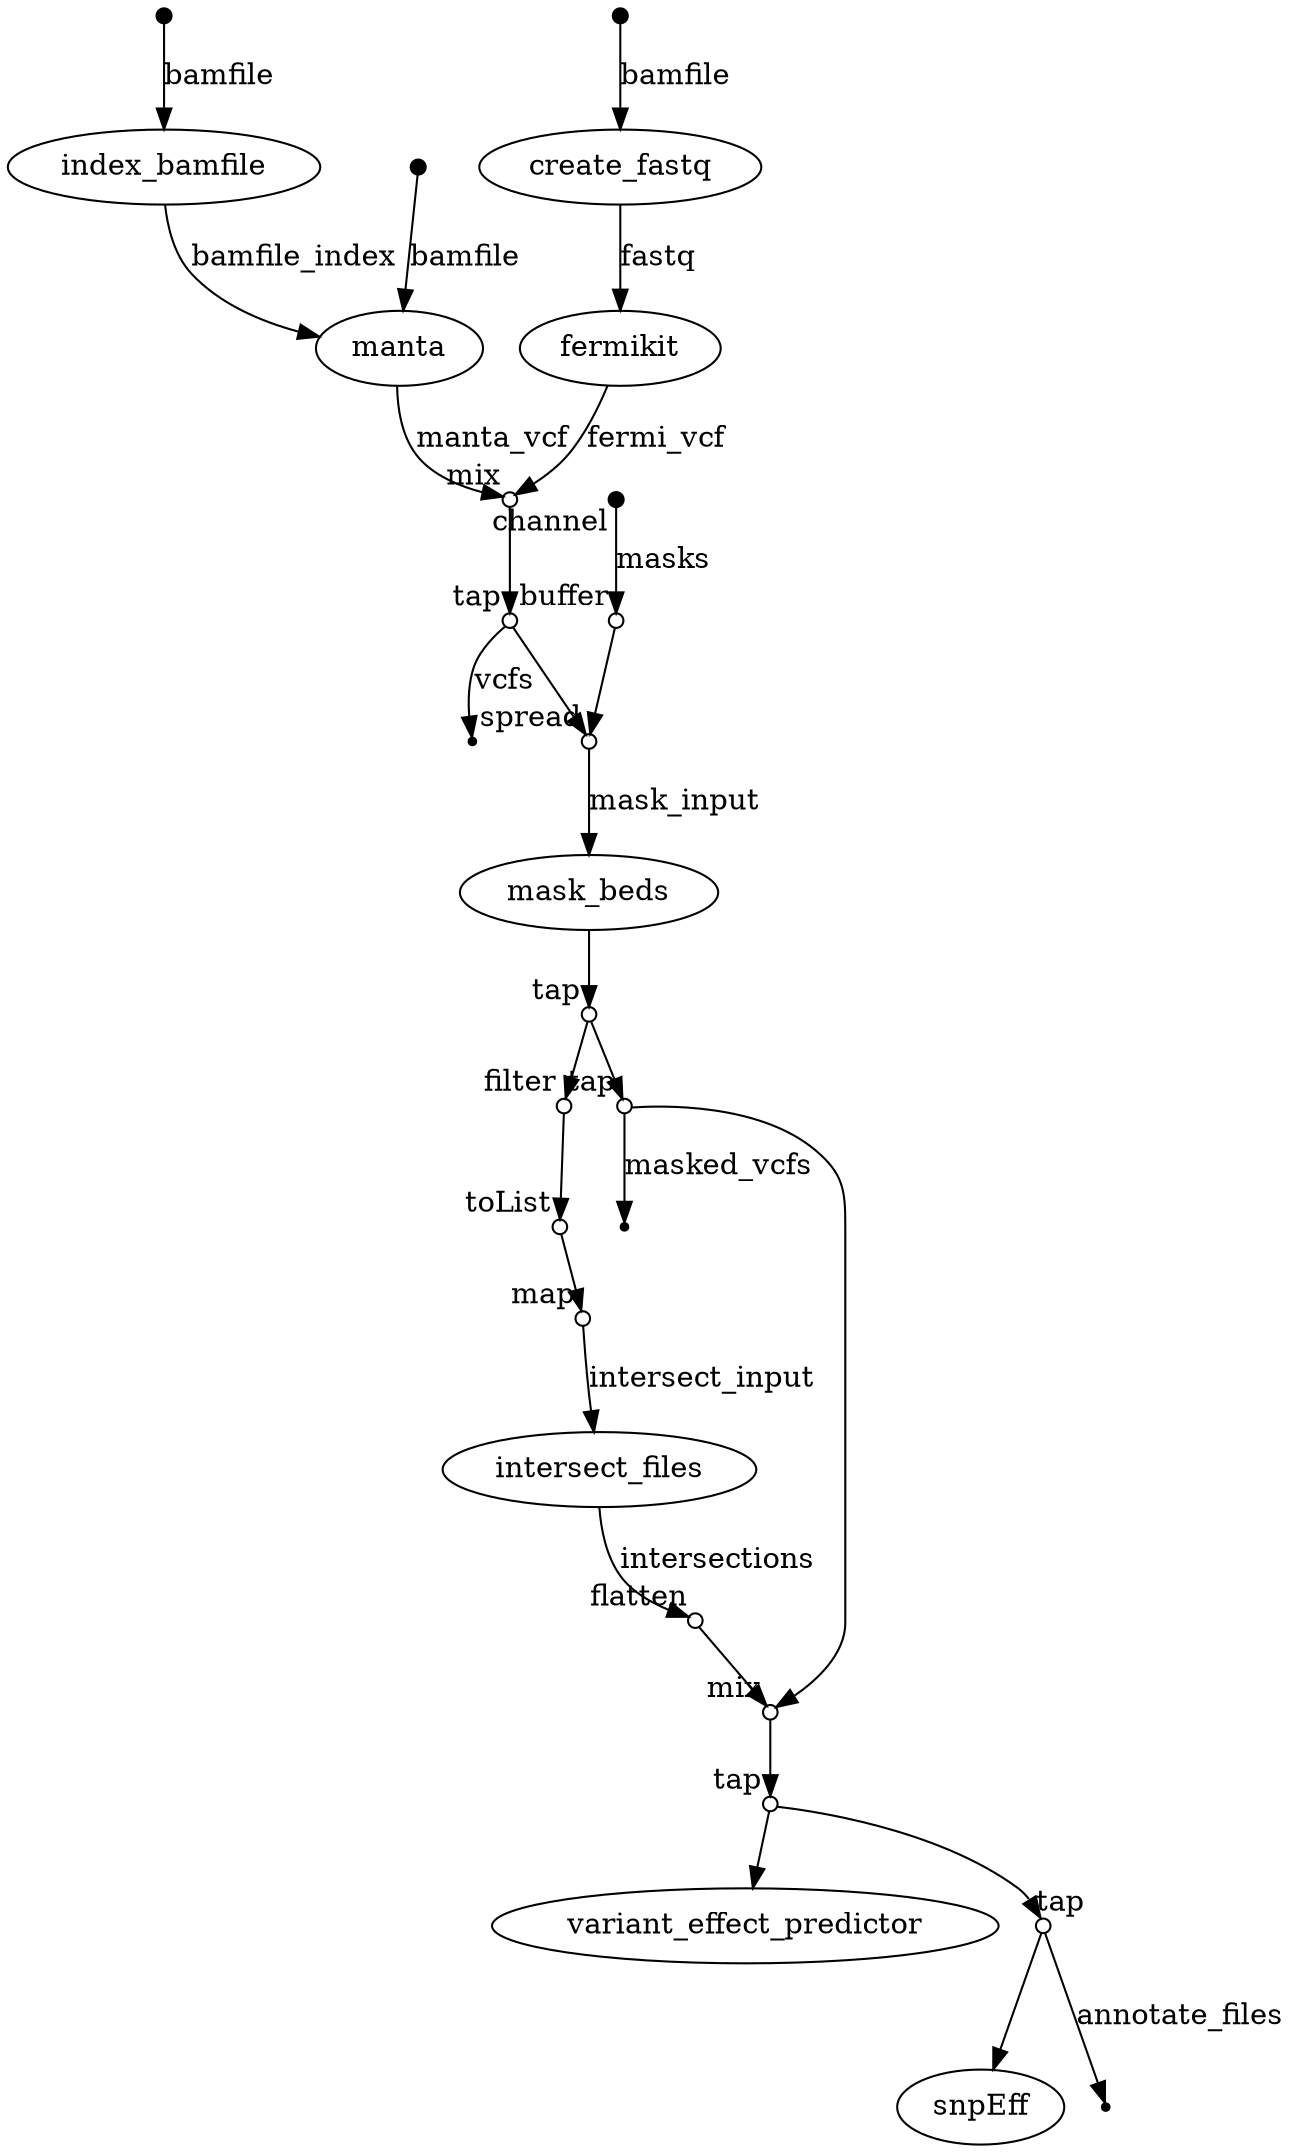 digraph epouta {
p0 [shape=point,label="",fixedsize=true,width=0.1];
p1 [label="index_bamfile"];
p0 -> p1 [label="bamfile"];

p1 [label="index_bamfile"];
p3 [label="manta"];
p1 -> p3 [label="bamfile_index"];

p2 [shape=point,label="",fixedsize=true,width=0.1];
p3 [label="manta"];
p2 -> p3 [label="bamfile"];

p3 [label="manta"];
p7 [shape=circle,label="",fixedsize=true,width=0.1,xlabel="mix"];
p3 -> p7 [label="manta_vcf"];

p4 [shape=point,label="",fixedsize=true,width=0.1];
p5 [label="create_fastq"];
p4 -> p5 [label="bamfile"];

p5 [label="create_fastq"];
p6 [label="fermikit"];
p5 -> p6 [label="fastq"];

p6 [label="fermikit"];
p7 [shape=circle,label="",fixedsize=true,width=0.1,xlabel="mix"];
p6 -> p7 [label="fermi_vcf"];

p7 [shape=circle,label="",fixedsize=true,width=0.1,xlabel="mix"];
p9 [shape=circle,label="",fixedsize=true,width=0.1,xlabel="tap"];
p7 -> p9;

p8 [shape=point,label="",fixedsize=true,width=0.1,xlabel="channel"];
p11 [shape=circle,label="",fixedsize=true,width=0.1,xlabel="buffer"];
p8 -> p11 [label="masks"];

p9 [shape=circle,label="",fixedsize=true,width=0.1,xlabel="tap"];
p12 [shape=circle,label="",fixedsize=true,width=0.1,xlabel="spread"];
p9 -> p12;

p9 [shape=circle,label="",fixedsize=true,width=0.1,xlabel="tap"];
p10 [shape=point];
p9 -> p10 [label="vcfs"];

p11 [shape=circle,label="",fixedsize=true,width=0.1,xlabel="buffer"];
p12 [shape=circle,label="",fixedsize=true,width=0.1,xlabel="spread"];
p11 -> p12;

p12 [shape=circle,label="",fixedsize=true,width=0.1,xlabel="spread"];
p13 [label="mask_beds"];
p12 -> p13 [label="mask_input"];

p13 [label="mask_beds"];
p14 [shape=circle,label="",fixedsize=true,width=0.1,xlabel="tap"];
p13 -> p14;

p14 [shape=circle,label="",fixedsize=true,width=0.1,xlabel="tap"];
p15 [shape=circle,label="",fixedsize=true,width=0.1,xlabel="filter"];
p14 -> p15;

p14 [shape=circle,label="",fixedsize=true,width=0.1,xlabel="tap"];
p20 [shape=circle,label="",fixedsize=true,width=0.1,xlabel="tap"];
p14 -> p20;

p15 [shape=circle,label="",fixedsize=true,width=0.1,xlabel="filter"];
p16 [shape=circle,label="",fixedsize=true,width=0.1,xlabel="toList"];
p15 -> p16;

p16 [shape=circle,label="",fixedsize=true,width=0.1,xlabel="toList"];
p17 [shape=circle,label="",fixedsize=true,width=0.1,xlabel="map"];
p16 -> p17;

p17 [shape=circle,label="",fixedsize=true,width=0.1,xlabel="map"];
p18 [label="intersect_files"];
p17 -> p18 [label="intersect_input"];

p18 [label="intersect_files"];
p19 [shape=circle,label="",fixedsize=true,width=0.1,xlabel="flatten"];
p18 -> p19 [label="intersections"];

p19 [shape=circle,label="",fixedsize=true,width=0.1,xlabel="flatten"];
p22 [shape=circle,label="",fixedsize=true,width=0.1,xlabel="mix"];
p19 -> p22;

p20 [shape=circle,label="",fixedsize=true,width=0.1,xlabel="tap"];
p22 [shape=circle,label="",fixedsize=true,width=0.1,xlabel="mix"];
p20 -> p22;

p20 [shape=circle,label="",fixedsize=true,width=0.1,xlabel="tap"];
p21 [shape=point];
p20 -> p21 [label="masked_vcfs"];

p22 [shape=circle,label="",fixedsize=true,width=0.1,xlabel="mix"];
p23 [shape=circle,label="",fixedsize=true,width=0.1,xlabel="tap"];
p22 -> p23;

p23 [shape=circle,label="",fixedsize=true,width=0.1,xlabel="tap"];
p24 [label="variant_effect_predictor"];
p23 -> p24;

p23 [shape=circle,label="",fixedsize=true,width=0.1,xlabel="tap"];
p25 [shape=circle,label="",fixedsize=true,width=0.1,xlabel="tap"];
p23 -> p25;

p25 [shape=circle,label="",fixedsize=true,width=0.1,xlabel="tap"];
p27 [label="snpEff"];
p25 -> p27;

p25 [shape=circle,label="",fixedsize=true,width=0.1,xlabel="tap"];
p26 [shape=point];
p25 -> p26 [label="annotate_files"];

}
